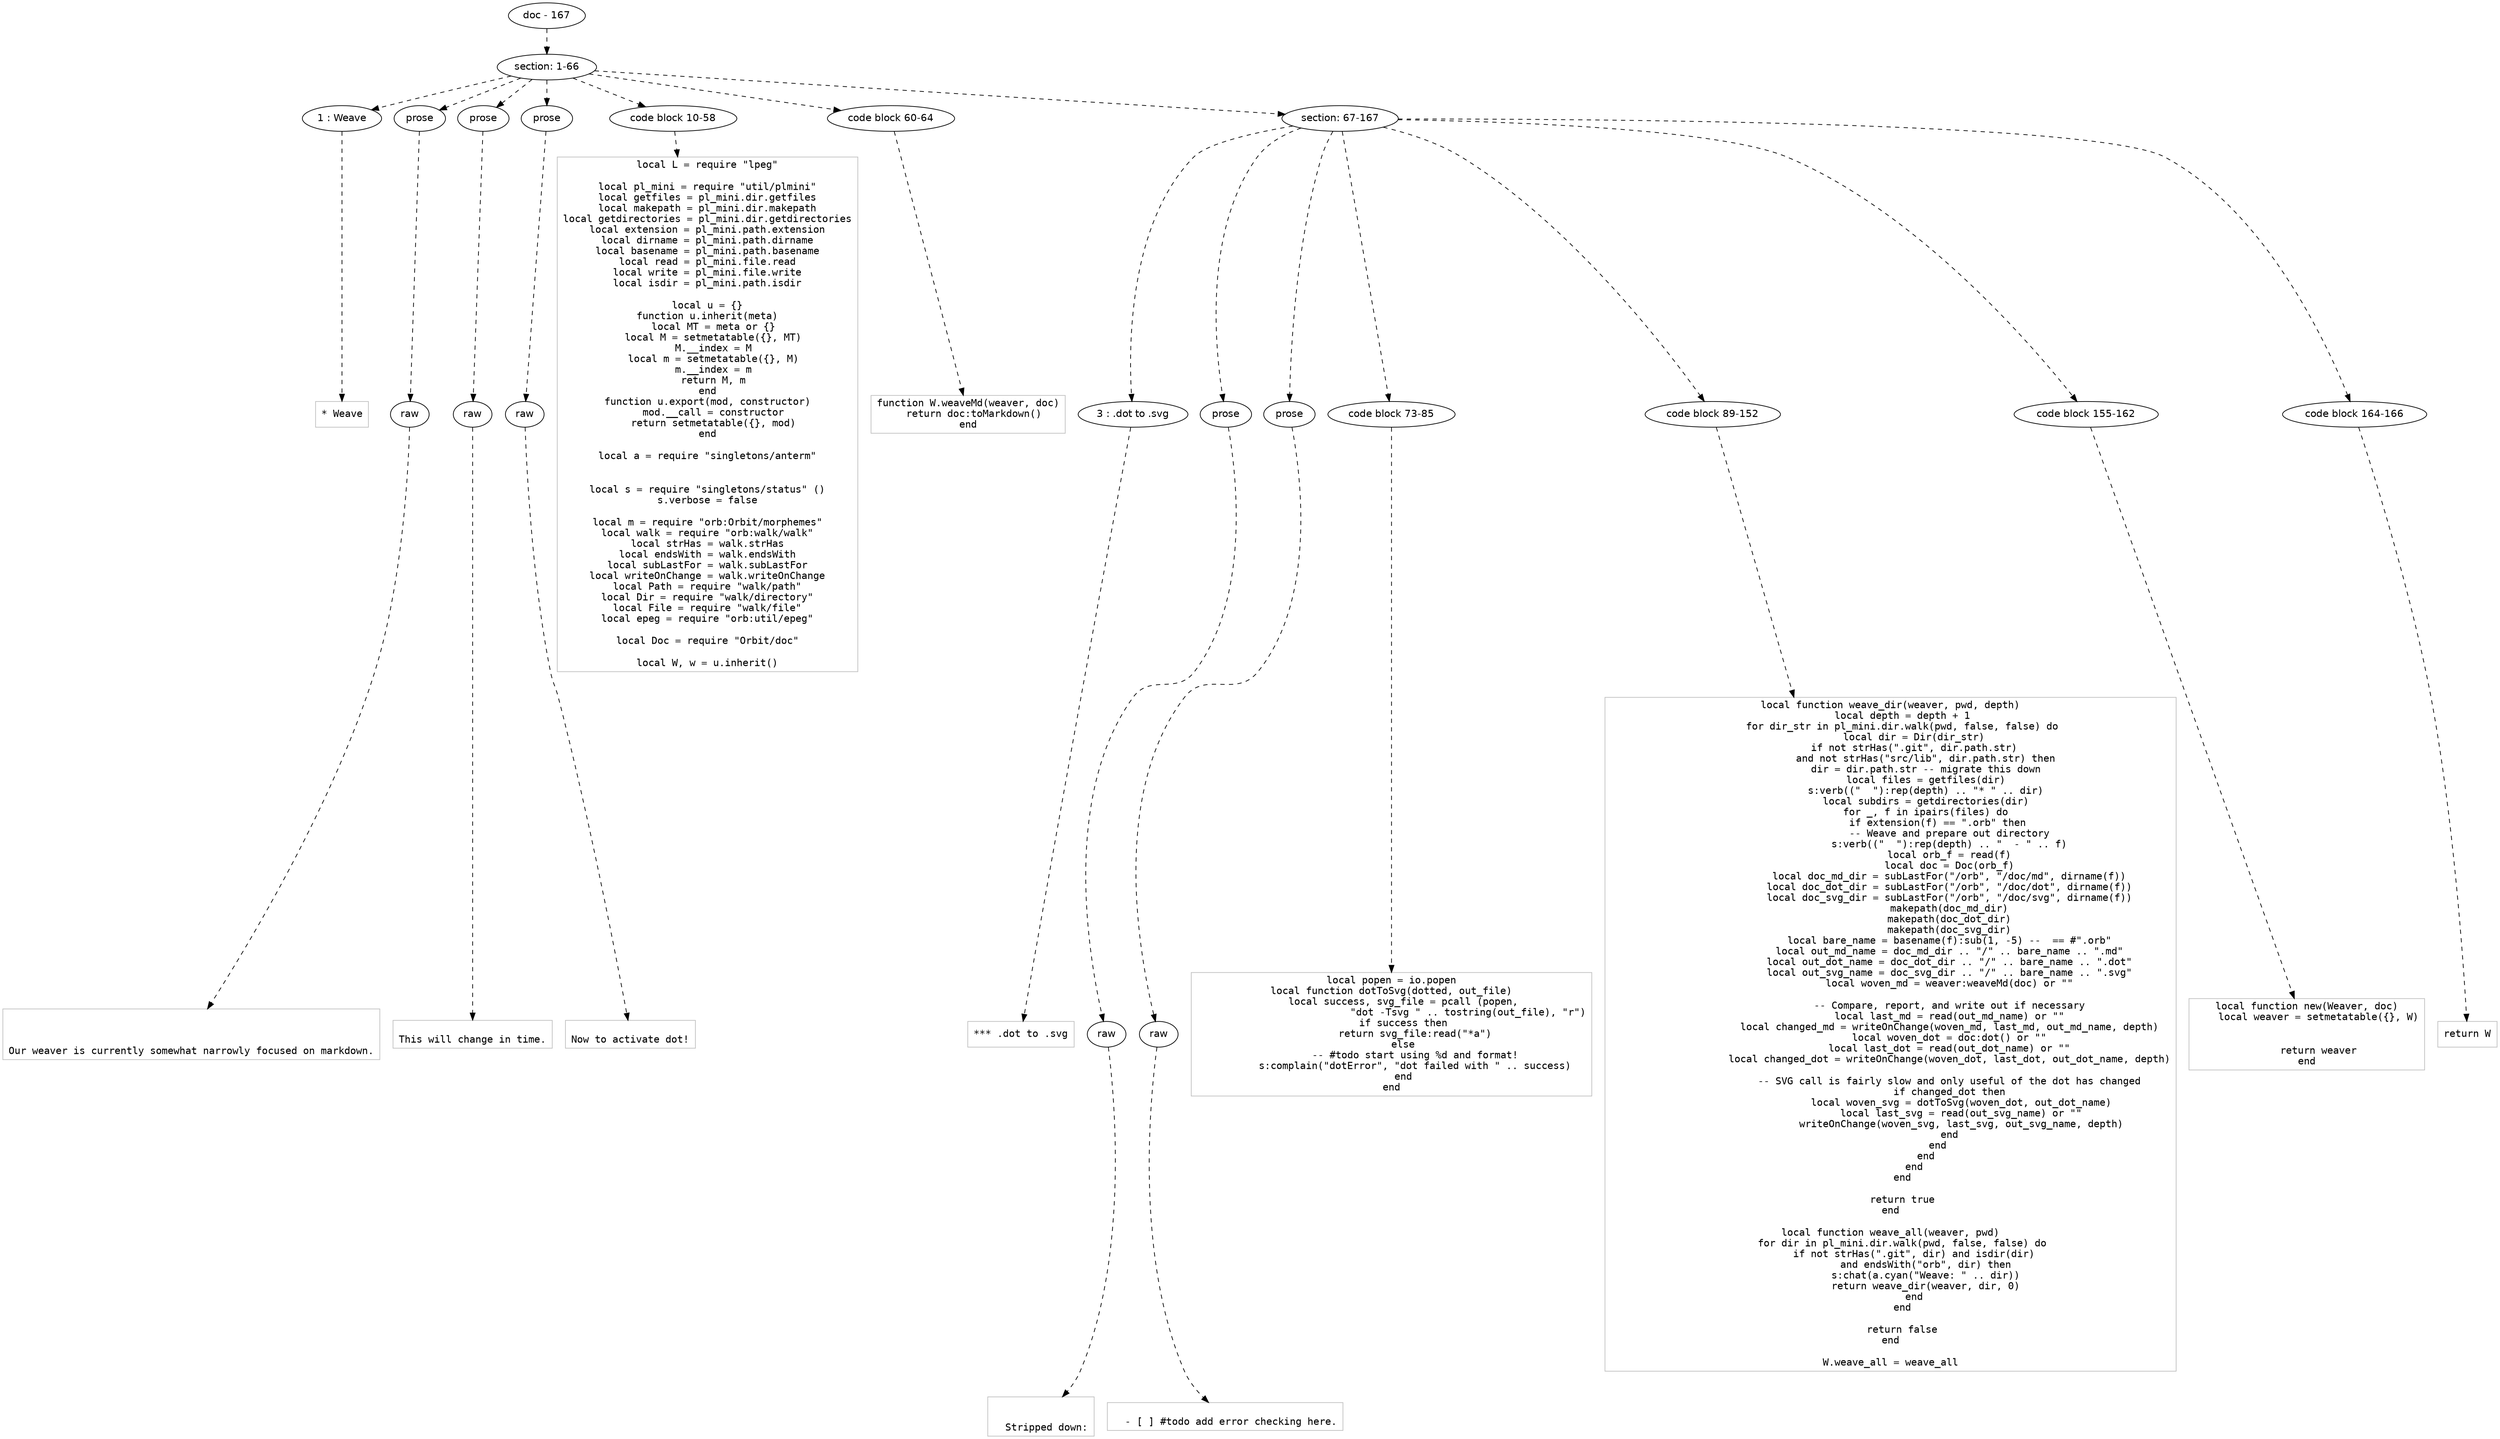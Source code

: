 digraph lpegNode {

node [fontname=Helvetica]
edge [style=dashed]

doc_0 [label="doc - 167"]


doc_0 -> { section_1}
{rank=same; section_1}

section_1 [label="section: 1-66"]


// END RANK doc_0

section_1 -> { header_2 prose_3 prose_4 prose_5 codeblock_6 codeblock_7 section_8}
{rank=same; header_2 prose_3 prose_4 prose_5 codeblock_6 codeblock_7 section_8}

header_2 [label="1 : Weave"]

prose_3 [label="prose"]

prose_4 [label="prose"]

prose_5 [label="prose"]

codeblock_6 [label="code block 10-58"]

codeblock_7 [label="code block 60-64"]

section_8 [label="section: 67-167"]


// END RANK section_1

header_2 -> leaf_9
leaf_9  [color=Gray,shape=rectangle,fontname=Inconsolata,label="* Weave"]
// END RANK header_2

prose_3 -> { raw_10}
{rank=same; raw_10}

raw_10 [label="raw"]


// END RANK prose_3

raw_10 -> leaf_11
leaf_11  [color=Gray,shape=rectangle,fontname=Inconsolata,label="


Our weaver is currently somewhat narrowly focused on markdown.
"]
// END RANK raw_10

prose_4 -> { raw_12}
{rank=same; raw_12}

raw_12 [label="raw"]


// END RANK prose_4

raw_12 -> leaf_13
leaf_13  [color=Gray,shape=rectangle,fontname=Inconsolata,label="
This will change in time.
"]
// END RANK raw_12

prose_5 -> { raw_14}
{rank=same; raw_14}

raw_14 [label="raw"]


// END RANK prose_5

raw_14 -> leaf_15
leaf_15  [color=Gray,shape=rectangle,fontname=Inconsolata,label="
Now to activate dot!
"]
// END RANK raw_14

codeblock_6 -> leaf_16
leaf_16  [color=Gray,shape=rectangle,fontname=Inconsolata,label="local L = require \"lpeg\"

local pl_mini = require \"util/plmini\"
local getfiles = pl_mini.dir.getfiles
local makepath = pl_mini.dir.makepath
local getdirectories = pl_mini.dir.getdirectories
local extension = pl_mini.path.extension
local dirname = pl_mini.path.dirname
local basename = pl_mini.path.basename
local read = pl_mini.file.read
local write = pl_mini.file.write
local isdir = pl_mini.path.isdir

local u = {}
function u.inherit(meta)
  local MT = meta or {}
  local M = setmetatable({}, MT)
  M.__index = M
  local m = setmetatable({}, M)
  m.__index = m
  return M, m
end
function u.export(mod, constructor)
  mod.__call = constructor
  return setmetatable({}, mod)
end

local a = require \"singletons/anterm\"


local s = require \"singletons/status\" ()
s.verbose = false

local m = require \"orb:Orbit/morphemes\"
local walk = require \"orb:walk/walk\"
local strHas = walk.strHas
local endsWith = walk.endsWith
local subLastFor = walk.subLastFor
local writeOnChange = walk.writeOnChange
local Path = require \"walk/path\"
local Dir = require \"walk/directory\"
local File = require \"walk/file\"
local epeg = require \"orb:util/epeg\"

local Doc = require \"Orbit/doc\"

local W, w = u.inherit()"]
// END RANK codeblock_6

codeblock_7 -> leaf_17
leaf_17  [color=Gray,shape=rectangle,fontname=Inconsolata,label="function W.weaveMd(weaver, doc)
  return doc:toMarkdown()
end"]
// END RANK codeblock_7

section_8 -> { header_18 prose_19 prose_20 codeblock_21 codeblock_22 codeblock_23 codeblock_24}
{rank=same; header_18 prose_19 prose_20 codeblock_21 codeblock_22 codeblock_23 codeblock_24}

header_18 [label="3 : .dot to .svg"]

prose_19 [label="prose"]

prose_20 [label="prose"]

codeblock_21 [label="code block 73-85"]

codeblock_22 [label="code block 89-152"]

codeblock_23 [label="code block 155-162"]

codeblock_24 [label="code block 164-166"]


// END RANK section_8

header_18 -> leaf_25
leaf_25  [color=Gray,shape=rectangle,fontname=Inconsolata,label="*** .dot to .svg"]
// END RANK header_18

prose_19 -> { raw_26}
{rank=same; raw_26}

raw_26 [label="raw"]


// END RANK prose_19

raw_26 -> leaf_27
leaf_27  [color=Gray,shape=rectangle,fontname=Inconsolata,label="

  Stripped down:
"]
// END RANK raw_26

prose_20 -> { raw_28}
{rank=same; raw_28}

raw_28 [label="raw"]


// END RANK prose_20

raw_28 -> leaf_29
leaf_29  [color=Gray,shape=rectangle,fontname=Inconsolata,label="
  - [ ] #todo add error checking here.
"]
// END RANK raw_28

codeblock_21 -> leaf_30
leaf_30  [color=Gray,shape=rectangle,fontname=Inconsolata,label="local popen = io.popen
local function dotToSvg(dotted, out_file)
    local success, svg_file = pcall (popen,
                          \"dot -Tsvg \" .. tostring(out_file), \"r\")
    if success then
        return svg_file:read(\"*a\")
    else
        -- #todo start using %d and format!
        s:complain(\"dotError\", \"dot failed with \" .. success)
    end
end"]
// END RANK codeblock_21

codeblock_22 -> leaf_31
leaf_31  [color=Gray,shape=rectangle,fontname=Inconsolata,label="local function weave_dir(weaver, pwd, depth)
    local depth = depth + 1
    for dir_str in pl_mini.dir.walk(pwd, false, false) do
        local dir = Dir(dir_str)
        if not strHas(\".git\", dir.path.str)
            and not strHas(\"src/lib\", dir.path.str) then
            dir = dir.path.str -- migrate this down
            local files = getfiles(dir)
            s:verb((\"  \"):rep(depth) .. \"* \" .. dir)
            local subdirs = getdirectories(dir)
            for _, f in ipairs(files) do
                if extension(f) == \".orb\" then
                    -- Weave and prepare out directory
                    s:verb((\"  \"):rep(depth) .. \"  - \" .. f)
                    local orb_f = read(f)
                    local doc = Doc(orb_f)
                    local doc_md_dir = subLastFor(\"/orb\", \"/doc/md\", dirname(f))
                    local doc_dot_dir = subLastFor(\"/orb\", \"/doc/dot\", dirname(f))
                    local doc_svg_dir = subLastFor(\"/orb\", \"/doc/svg\", dirname(f))
                    makepath(doc_md_dir)
                    makepath(doc_dot_dir)
                    makepath(doc_svg_dir)
                    local bare_name = basename(f):sub(1, -5) --  == #\".orb\"
                    local out_md_name = doc_md_dir .. \"/\" .. bare_name .. \".md\"
                    local out_dot_name = doc_dot_dir .. \"/\" .. bare_name .. \".dot\"
                    local out_svg_name = doc_svg_dir .. \"/\" .. bare_name .. \".svg\"
                    local woven_md = weaver:weaveMd(doc) or \"\"

                    -- Compare, report, and write out if necessary
                    local last_md = read(out_md_name) or \"\"
                    local changed_md = writeOnChange(woven_md, last_md, out_md_name, depth)
                    local woven_dot = doc:dot() or \"\"
                    local last_dot = read(out_dot_name) or \"\"
                    local changed_dot = writeOnChange(woven_dot, last_dot, out_dot_name, depth)

                    -- SVG call is fairly slow and only useful of the dot has changed
                    if changed_dot then
                        local woven_svg = dotToSvg(woven_dot, out_dot_name)
                        local last_svg = read(out_svg_name) or \"\"
                        writeOnChange(woven_svg, last_svg, out_svg_name, depth)
                    end
                end
            end
        end
    end

    return true
end

local function weave_all(weaver, pwd)
    for dir in pl_mini.dir.walk(pwd, false, false) do
        if not strHas(\".git\", dir) and isdir(dir)
            and endsWith(\"orb\", dir) then
            s:chat(a.cyan(\"Weave: \" .. dir))
            return weave_dir(weaver, dir, 0)
        end
    end

    return false
end

W.weave_all = weave_all"]
// END RANK codeblock_22

codeblock_23 -> leaf_32
leaf_32  [color=Gray,shape=rectangle,fontname=Inconsolata,label="local function new(Weaver, doc)
    local weaver = setmetatable({}, W)


    return weaver
end"]
// END RANK codeblock_23

codeblock_24 -> leaf_33
leaf_33  [color=Gray,shape=rectangle,fontname=Inconsolata,label="return W"]
// END RANK codeblock_24


}
